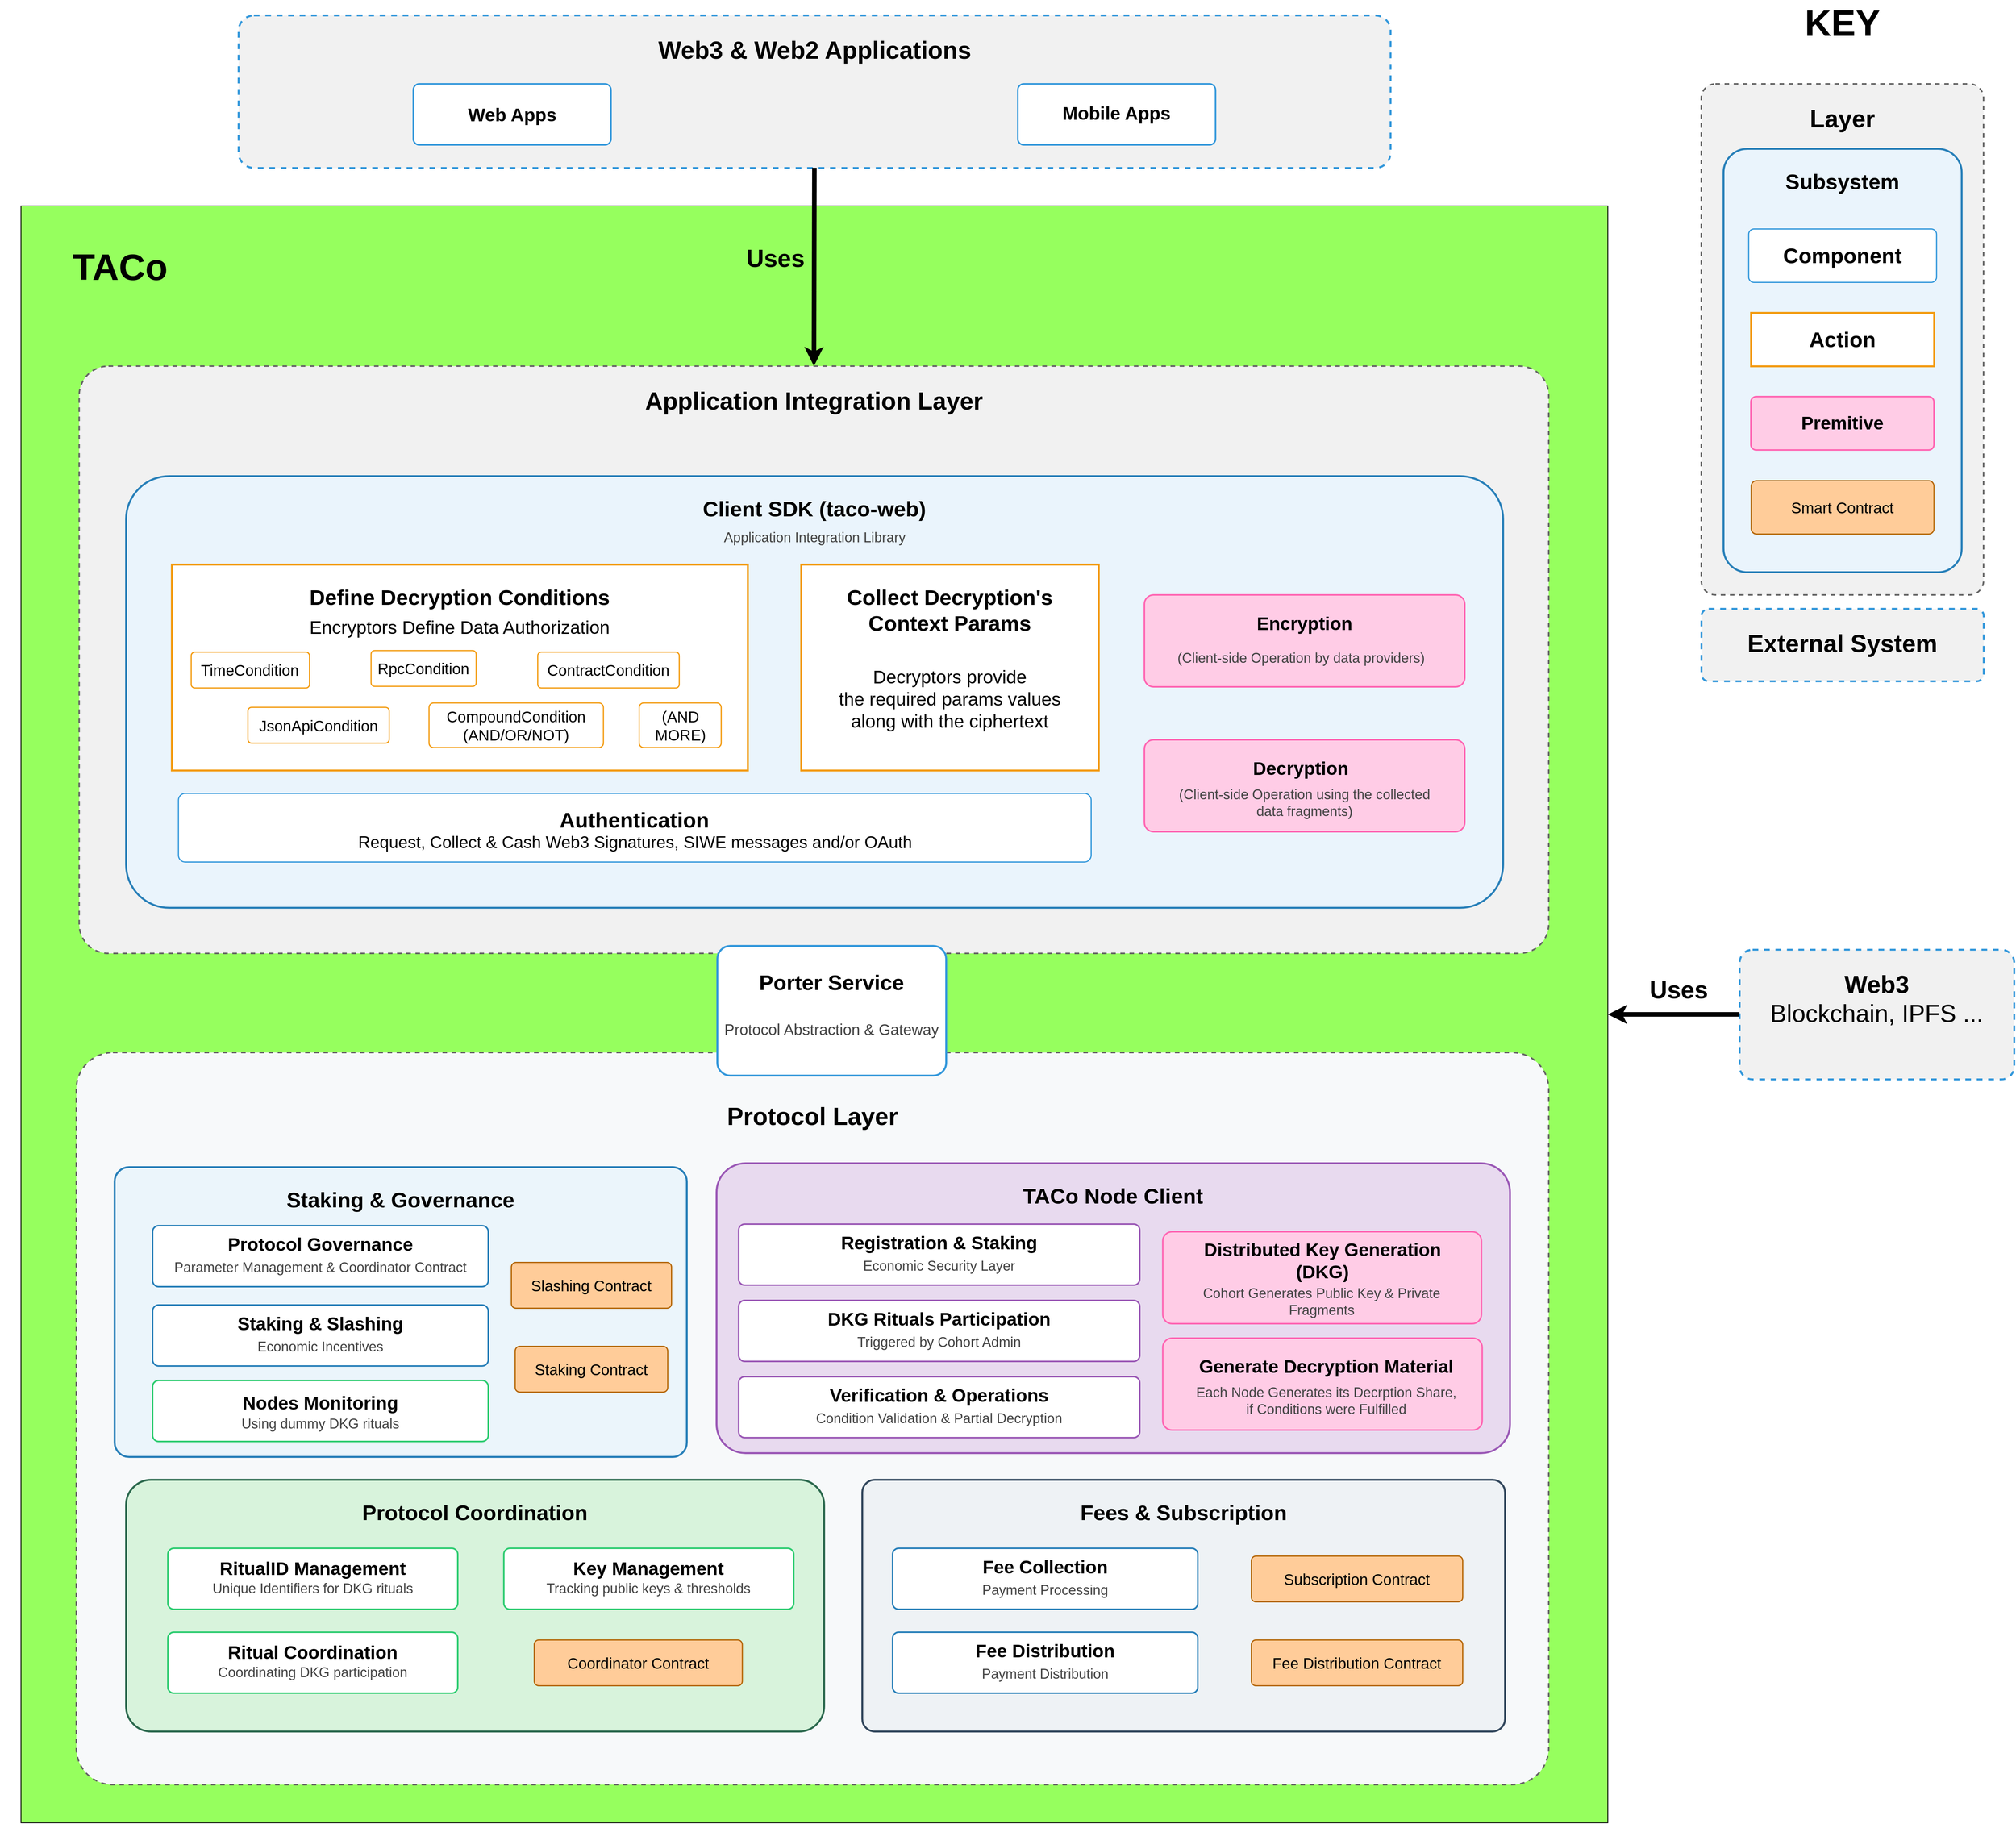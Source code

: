 <mxfile>
    <diagram id="taco-components-diagram" name="TACo Components Diagram" data-diagram-type="architecture" data-diagram-version="1.0">
        <mxGraphModel dx="2810" dy="2334" grid="1" gridSize="10" guides="1" tooltips="1" connect="1" arrows="1" fold="1" page="1" pageScale="1" pageWidth="2300" pageHeight="2600" background="#FFFFFF" math="0" shadow="0">
            <root>
                <mxCell id="0"/>
                <mxCell id="1" parent="0"/>
                <mxCell id="main-container" value="" style="rounded=0;whiteSpace=wrap;html=1;fillColor=#96FF5E;" parent="1" vertex="1" data-component-type="container" data-component-name="main-container">
                    <mxGeometry x="327.5" y="310" width="2080" height="2120" as="geometry"/>
                </mxCell>
                <mxCell id="application-domain" value="Application Integration Layer" style="rounded=1;whiteSpace=wrap;html=1;fillColor=#f1f1f1;strokeColor=#666666;strokeWidth=2;dashed=1;arcSize=5;fontSize=32;fontStyle=1;align=center;verticalAlign=top;spacingTop=20;fontColor=#000000;" parent="1" vertex="1" data-component-type="layer" data-layer-name="application-integration">
                    <mxGeometry x="403.75" y="520" width="1926.25" height="770" as="geometry"/>
                </mxCell>
                <mxCell id="114" value="" style="group" parent="1" vertex="1" connectable="0">
                    <mxGeometry x="465" y="664" width="1805" height="566" as="geometry"/>
                </mxCell>
                <mxCell id="client-sdk" value="Client SDK (taco-web)" style="rounded=1;whiteSpace=wrap;html=1;fillColor=#eaf4fc;strokeColor=#2980b9;strokeWidth=2.5;arcSize=10;fontSize=28;fontStyle=1;align=center;verticalAlign=top;spacingTop=20;fontColor=#000000;" parent="114" vertex="1" data-component-type="subsystem" data-component-name="client-sdk">
                    <mxGeometry width="1805" height="566" as="geometry"/>
                </mxCell>
                <mxCell id="client-sdk-desc" value="Application Integration Library" style="text;html=1;strokeColor=none;fillColor=none;align=center;verticalAlign=middle;whiteSpace=wrap;rounded=0;fontSize=18;fontColor=#444444;" parent="114" vertex="1">
                    <mxGeometry x="632.5" y="66" width="540" height="30" as="geometry"/>
                </mxCell>
                <mxCell id="title" value="TACo" style="text;html=1;strokeColor=none;fillColor=none;align=center;verticalAlign=middle;whiteSpace=wrap;rounded=0;fontSize=48;fontColor=#000000;fontStyle=1" parent="1" vertex="1">
                    <mxGeometry x="300" y="340" width="315" height="100" as="geometry"/>
                </mxCell>
                <mxCell id="protocol-domain" value="&lt;br&gt;Protocol Layer" style="rounded=1;whiteSpace=wrap;html=1;fillColor=#f7f9fa;strokeColor=#666666;strokeWidth=2;dashed=1;arcSize=5;fontSize=32;fontStyle=1;align=center;verticalAlign=top;spacingTop=20;fontColor=#000000;" parent="1" vertex="1" data-component-type="layer" data-layer-name="protocol">
                    <mxGeometry x="400" y="1420" width="1930" height="960" as="geometry"/>
                </mxCell>
                <mxCell id="protocol-coordination" value="Protocol Coordination" style="rounded=1;whiteSpace=wrap;html=1;fillColor=#d8f3dc;strokeColor=#2d6a4f;strokeWidth=2.5;arcSize=10;fontSize=28;fontStyle=1;align=center;verticalAlign=top;spacingTop=20;fontColor=#000000;" parent="1" vertex="1" data-component-type="subsystem" data-component-name="protocol-coordination">
                    <mxGeometry x="465" y="1980" width="915" height="330" as="geometry"/>
                </mxCell>
                <mxCell id="coordinator-contract" value="Coordinator Contract" style="rounded=1;whiteSpace=wrap;html=1;fillColor=#FFCC99;strokeColor=#b46504;strokeWidth=1.5;arcSize=10;fontSize=20;align=center;fontColor=#000000;" parent="1" vertex="1" data-component-type="smart-contract" data-component-name="coordinator-contract">
                    <mxGeometry x="1000" y="2190" width="272.78" height="60" as="geometry"/>
                </mxCell>
                <mxCell id="3" value="" style="group" parent="1" vertex="1" connectable="0">
                    <mxGeometry x="612.5" y="60" width="1510" height="200" as="geometry"/>
                </mxCell>
                <mxCell id="app-integration" value="Web3 &amp;amp; Web2 Applications" style="rounded=1;whiteSpace=wrap;html=1;fillColor=#f1f1f1;strokeColor=#3498db;strokeWidth=2.5;arcSize=10;fontSize=32;fontStyle=1;align=center;verticalAlign=top;spacingTop=20;fontColor=#000000;dashed=1;" parent="3" vertex="1" data-component-type="external-system" data-component-name="web-applications">
                    <mxGeometry width="1510.0" height="200" as="geometry"/>
                </mxCell>
                <mxCell id="web-apps-box" value="" style="rounded=1;whiteSpace=wrap;html=1;fillColor=#ffffff;strokeColor=#3498db;strokeWidth=2;arcSize=10;" parent="3" vertex="1">
                    <mxGeometry x="229.241" y="90" width="259.142" height="80" as="geometry"/>
                </mxCell>
                <mxCell id="web-apps-title" value="Web Apps" style="text;html=1;strokeColor=none;fillColor=none;align=center;verticalAlign=middle;whiteSpace=wrap;rounded=0;fontSize=24;fontStyle=1;fontColor=#000000;" parent="3" vertex="1">
                    <mxGeometry x="229.241" y="116" width="259.142" height="30" as="geometry"/>
                </mxCell>
                <mxCell id="mobile-apps-box" value="" style="rounded=1;whiteSpace=wrap;html=1;fillColor=#ffffff;strokeColor=#3498db;strokeWidth=2;arcSize=10;" parent="3" vertex="1">
                    <mxGeometry x="1021.617" y="90" width="259.142" height="80" as="geometry"/>
                </mxCell>
                <mxCell id="mobile-apps-title" value="Mobile Apps" style="text;html=1;strokeColor=none;fillColor=none;align=center;verticalAlign=middle;whiteSpace=wrap;rounded=0;fontSize=24;fontStyle=1;fontColor=#000000;" parent="3" vertex="1">
                    <mxGeometry x="1021.617" y="114" width="259.142" height="30" as="geometry"/>
                </mxCell>
                <mxCell id="19" value="" style="group" parent="1" vertex="1" connectable="0">
                    <mxGeometry x="525" y="780" width="755" height="270" as="geometry"/>
                </mxCell>
                <mxCell id="24" value="" style="group" parent="19" vertex="1" connectable="0">
                    <mxGeometry width="754.994" height="270" as="geometry"/>
                </mxCell>
                <mxCell id="access-control" value="Define Decryption Conditions" style="rounded=0;whiteSpace=wrap;html=1;fillColor=#ffffff;strokeColor=#f39c12;strokeWidth=2.5;arcSize=10;fontSize=28;fontStyle=1;align=center;verticalAlign=top;spacingTop=20;fontColor=#000000;" parent="24" vertex="1" data-component-type="action" data-component-name="define-decryption-conditions">
                    <mxGeometry width="754.991" height="270" as="geometry"/>
                </mxCell>
                <mxCell id="authorization-title" value="Encryptors Define Data Authorization" style="text;html=1;strokeColor=none;fillColor=none;align=center;verticalAlign=middle;whiteSpace=wrap;rounded=0;fontSize=24;fontStyle=0;fontColor=#000000;" parent="24" vertex="1">
                    <mxGeometry x="159.072" y="67.04" width="436.855" height="31.3" as="geometry"/>
                </mxCell>
                <mxCell id="time-condition" value="TimeCondition" style="rounded=1;whiteSpace=wrap;html=1;fillColor=#ffffff;strokeColor=#f39c12;strokeWidth=1.5;arcSize=10;fontSize=20;align=center;fontColor=#000000;" parent="24" vertex="1">
                    <mxGeometry x="25.366" y="114.783" width="155.074" height="46.957" as="geometry"/>
                </mxCell>
                <mxCell id="rpc-condition" value="RpcCondition" style="rounded=1;whiteSpace=wrap;html=1;fillColor=#ffffff;strokeColor=#f39c12;strokeWidth=1.5;arcSize=10;fontSize=20;align=center;fontColor=#000000;" parent="24" vertex="1">
                    <mxGeometry x="261.164" y="112.696" width="137.704" height="46.957" as="geometry"/>
                </mxCell>
                <mxCell id="contract-condition" value="ContractCondition" style="rounded=1;whiteSpace=wrap;html=1;fillColor=#ffffff;strokeColor=#f39c12;strokeWidth=1.5;arcSize=10;fontSize=20;align=center;fontColor=#000000;" parent="24" vertex="1">
                    <mxGeometry x="479.591" y="114.783" width="185.493" height="46.957" as="geometry"/>
                </mxCell>
                <mxCell id="json-condition" value="JsonApiCondition" style="rounded=1;whiteSpace=wrap;html=1;fillColor=#ffffff;strokeColor=#f39c12;strokeWidth=1.5;arcSize=10;fontSize=20;align=center;fontColor=#000000;" parent="24" vertex="1">
                    <mxGeometry x="99.717" y="187.131" width="185.189" height="46.957" as="geometry"/>
                </mxCell>
                <mxCell id="compound-condition" value="CompoundCondition (AND/OR/NOT)" style="rounded=1;whiteSpace=wrap;html=1;fillColor=#ffffff;strokeColor=#f39c12;strokeWidth=1.5;arcSize=10;fontSize=20;align=center;fontColor=#000000;" parent="24" vertex="1">
                    <mxGeometry x="337.137" y="181.391" width="228.532" height="58.435" as="geometry"/>
                </mxCell>
                <mxCell id="more-conditions" value="(AND MORE)" style="rounded=1;whiteSpace=wrap;html=1;fillColor=#ffffff;strokeColor=#f39c12;strokeWidth=1.5;arcSize=10;fontSize=20;align=center;fontColor=#000000;" parent="24" vertex="1">
                    <mxGeometry x="612.544" y="181.391" width="107.547" height="58.435" as="geometry"/>
                </mxCell>
                <mxCell id="20" value="" style="group" parent="1" vertex="1" connectable="0">
                    <mxGeometry x="533.62" y="1080" width="1196.38" height="90" as="geometry"/>
                </mxCell>
                <mxCell id="authentication-component" value="" style="rounded=1;whiteSpace=wrap;html=1;fillColor=#ffffff;strokeColor=#3498db;strokeWidth=1.5;arcSize=10;" parent="20" vertex="1" data-component-type="component" data-component-name="authentication">
                    <mxGeometry width="1196.38" height="90" as="geometry"/>
                </mxCell>
                <mxCell id="web3-signatures-title" value="Authentication" style="text;html=1;strokeColor=none;fillColor=none;align=center;verticalAlign=middle;whiteSpace=wrap;rounded=0;fontSize=28;fontStyle=1;fontColor=#000000;" parent="20" vertex="1">
                    <mxGeometry x="230.655" y="20" width="735.186" height="30" as="geometry"/>
                </mxCell>
                <mxCell id="web3-signatures-desc" value="Request, Collect &amp;amp; Cash Web3 Signatures, SIWE messages and/or OAuth" style="text;html=1;strokeColor=none;fillColor=none;align=center;verticalAlign=middle;whiteSpace=wrap;rounded=0;fontSize=22;fontColor=#000000;fontStyle=0" parent="20" vertex="1">
                    <mxGeometry x="87.991" y="50" width="1020.687" height="30" as="geometry"/>
                </mxCell>
                <mxCell id="30" style="edgeStyle=none;html=1;exitX=0.5;exitY=1;exitDx=0;exitDy=0;entryX=0.5;entryY=0;entryDx=0;entryDy=0;strokeColor=#000000;strokeWidth=6;startArrow=none;startFill=0;endArrow=classic;endFill=1;endWidth=44;startWidth=44;labelBorderColor=none;labelBackgroundColor=default;fontColor=default;" parent="1" source="app-integration" target="application-domain" edge="1">
                    <mxGeometry relative="1" as="geometry"/>
                </mxCell>
                <mxCell id="33" value="&lt;span style=&quot;color: rgb(0, 0, 0); font-size: 32px; font-weight: 700;&quot;&gt;Uses&lt;/span&gt;" style="edgeLabel;html=1;align=center;verticalAlign=middle;resizable=0;points=[];labelBackgroundColor=none;" parent="30" vertex="1" connectable="0">
                    <mxGeometry x="-0.259" y="-4" relative="1" as="geometry">
                        <mxPoint x="-48" y="22" as="offset"/>
                    </mxGeometry>
                </mxCell>
                <mxCell id="web3-external-system" value="Web3&lt;br&gt;&lt;span style=&quot;font-weight: normal;&quot;&gt;Blockchain, IPFS ...&lt;/span&gt;" style="rounded=1;whiteSpace=wrap;html=1;fillColor=#f1f1f1;strokeColor=#3498db;strokeWidth=2.5;arcSize=10;fontSize=32;fontStyle=1;align=center;verticalAlign=top;spacingTop=20;fontColor=#000000;dashed=1;" parent="1" vertex="1" data-component-type="external-system" data-component-name="web3">
                    <mxGeometry x="2580" y="1285" width="360" height="170" as="geometry"/>
                </mxCell>
                <mxCell id="34" style="edgeStyle=none;html=1;strokeColor=#000000;strokeWidth=6;startArrow=none;startFill=0;endArrow=classic;endFill=1;endWidth=44;startWidth=44;labelBorderColor=default;labelBackgroundColor=#FFFFFF;exitX=0;exitY=0.5;exitDx=0;exitDy=0;" parent="1" source="web3-external-system" target="main-container" edge="1">
                    <mxGeometry relative="1" as="geometry">
                        <mxPoint x="2610" y="1537" as="sourcePoint"/>
                        <mxPoint x="2610" y="1751" as="targetPoint"/>
                    </mxGeometry>
                </mxCell>
                <mxCell id="35" value="&lt;span style=&quot;color: rgb(0, 0, 0); font-size: 32px; font-weight: 700;&quot;&gt;Uses&lt;/span&gt;" style="edgeLabel;html=1;align=center;verticalAlign=middle;resizable=0;points=[];labelBorderColor=none;spacingTop=0;spacing=10;labelBackgroundColor=none;" parent="34" vertex="1" connectable="0">
                    <mxGeometry x="-0.259" y="-4" relative="1" as="geometry">
                        <mxPoint x="-16" y="-28" as="offset"/>
                    </mxGeometry>
                </mxCell>
                <mxCell id="52" value="" style="group;fillColor=#FFCCE6;strokeColor=#FF66B3;fontSize=24;verticalAlign=middle;fontColor=#000000;rounded=1;strokeWidth=2;arcSize=10;" parent="1" vertex="1" connectable="0">
                    <mxGeometry x="1800" y="820" width="420" height="120.47" as="geometry"/>
                </mxCell>
                <mxCell id="encryption-primitive-title" value="Encryption" style="text;html=1;strokeColor=none;fillColor=none;align=center;verticalAlign=middle;whiteSpace=wrap;rounded=0;fontSize=24;fontStyle=1;fontColor=#000000;" parent="52" vertex="1" data-component-type="primitive-title" data-primitive-name="encryption">
                    <mxGeometry x="28" y="15.26" width="364" height="44.975" as="geometry"/>
                </mxCell>
                <mxCell id="55" value="(Client-side Operation by data providers)" style="text;html=1;strokeColor=none;fillColor=none;align=center;verticalAlign=middle;whiteSpace=wrap;rounded=0;fontSize=18;fontColor=#444444;" parent="52" vertex="1">
                    <mxGeometry x="28" y="60.235" width="354.667" height="44.975" as="geometry"/>
                </mxCell>
                <mxCell id="88" value="" style="group" parent="1" vertex="1" connectable="0">
                    <mxGeometry x="2529.995" y="40" width="370" height="893" as="geometry"/>
                </mxCell>
                <mxCell id="68" value="KEY" style="text;html=1;strokeColor=none;fillColor=none;align=center;verticalAlign=middle;whiteSpace=wrap;rounded=0;fontSize=48;fontColor=#000000;fontStyle=1" parent="88" vertex="1">
                    <mxGeometry x="30" width="310" height="60" as="geometry"/>
                </mxCell>
                <mxCell id="85" value="Layer" style="rounded=1;whiteSpace=wrap;html=1;fillColor=#f1f1f1;strokeColor=#666666;strokeWidth=2;dashed=1;arcSize=5;fontSize=32;fontStyle=1;align=center;verticalAlign=top;spacingTop=20;fontColor=#000000;" parent="88" vertex="1">
                    <mxGeometry y="110" width="370" height="670" as="geometry"/>
                </mxCell>
                <mxCell id="83" value="External System" style="rounded=1;whiteSpace=wrap;html=1;fillColor=#f1f1f1;strokeColor=#3498db;strokeWidth=2.5;arcSize=10;fontSize=32;fontStyle=1;align=center;verticalAlign=top;spacingTop=20;fontColor=#000000;dashed=1;" parent="88" vertex="1">
                    <mxGeometry y="798" width="370" height="95" as="geometry"/>
                </mxCell>
                <mxCell id="74" value="Subsystem" style="rounded=1;whiteSpace=wrap;html=1;fillColor=#eaf4fc;strokeColor=#2980b9;strokeWidth=2.5;arcSize=10;fontSize=28;fontStyle=1;align=center;verticalAlign=top;spacingTop=20;fontColor=#000000;" parent="88" vertex="1">
                    <mxGeometry x="28.89" y="195" width="312.22" height="555" as="geometry"/>
                </mxCell>
                <mxCell id="73" value="Smart Contract" style="rounded=1;whiteSpace=wrap;html=1;fillColor=#FFCC99;strokeColor=#b46504;strokeWidth=1.5;arcSize=10;fontSize=20;align=center;fontColor=#000000;" parent="88" vertex="1">
                    <mxGeometry x="65.22" y="630" width="239.56" height="70" as="geometry"/>
                </mxCell>
                <mxCell id="70" value="&lt;span style=&quot;color: rgb(0, 0, 0); font-size: 24px; font-weight: 700;&quot;&gt;Premitive&lt;/span&gt;" style="rounded=1;whiteSpace=wrap;html=1;fillColor=#FFCCE6;strokeColor=#FF66B3;strokeWidth=2;arcSize=10;fontSize=24;fontColor=#000000;" parent="88" vertex="1">
                    <mxGeometry x="65" y="520" width="240" height="70" as="geometry"/>
                </mxCell>
                <mxCell id="75" value="Action" style="rounded=0;whiteSpace=wrap;html=1;fillColor=#ffffff;strokeColor=#f39c12;strokeWidth=2.5;arcSize=10;fontSize=28;fontStyle=1;align=center;verticalAlign=middle;spacingTop=0;fontColor=#000000;horizontal=1;" parent="88" vertex="1">
                    <mxGeometry x="65" y="410" width="240" height="70" as="geometry"/>
                </mxCell>
                <mxCell id="76" value="" style="group;verticalAlign=middle;whiteSpace=wrap;" parent="88" vertex="1" connectable="0">
                    <mxGeometry x="58.89" y="300" width="252.22" height="70" as="geometry"/>
                </mxCell>
                <mxCell id="77" value="&lt;span style=&quot;color: rgb(0, 0, 0); font-size: 28px; font-weight: 700;&quot;&gt;Component&lt;/span&gt;" style="rounded=1;whiteSpace=wrap;html=1;fillColor=#ffffff;strokeColor=#3498db;strokeWidth=1.5;arcSize=10;" parent="76" vertex="1">
                    <mxGeometry x="2.978" width="246.265" height="70" as="geometry"/>
                </mxCell>
                <mxCell id="89" value="" style="group" parent="1" vertex="1" connectable="0">
                    <mxGeometry x="1240" y="1280" width="300" height="170" as="geometry"/>
                </mxCell>
                <mxCell id="porter-service" value="" style="rounded=1;whiteSpace=wrap;html=1;fillColor=#ffffff;strokeColor=#3498db;strokeWidth=2.5;arcSize=10;" parent="89" vertex="1" data-component-type="component" data-component-name="porter-service">
                    <mxGeometry width="300" height="170" as="geometry"/>
                </mxCell>
                <mxCell id="porter-service-title" value="Porter Service" style="text;html=1;strokeColor=none;fillColor=none;align=center;verticalAlign=middle;whiteSpace=wrap;rounded=0;fontSize=28;fontStyle=1;fontColor=#000000;" parent="89" vertex="1">
                    <mxGeometry y="24" width="300" height="48" as="geometry"/>
                </mxCell>
                <mxCell id="porter-service-desc" value="Protocol Abstraction &amp; Gateway" style="text;html=1;strokeColor=none;fillColor=none;align=center;verticalAlign=middle;whiteSpace=wrap;rounded=0;fontSize=20;fontColor=#444444;" parent="89" vertex="1">
                    <mxGeometry y="85" width="300" height="48" as="geometry"/>
                </mxCell>
                <mxCell id="96" value="" style="group" parent="1" vertex="1" connectable="0">
                    <mxGeometry x="520" y="2180" width="380" height="80" as="geometry"/>
                </mxCell>
                <mxCell id="ritual-coordination" value="" style="rounded=1;whiteSpace=wrap;html=1;fillColor=#ffffff;strokeColor=#2ecc71;strokeWidth=2;arcSize=10;" parent="96" vertex="1">
                    <mxGeometry width="380.0" height="80" as="geometry"/>
                </mxCell>
                <mxCell id="ritual-coordination-title" value="Ritual Coordination" style="text;html=1;strokeColor=none;fillColor=none;align=center;verticalAlign=middle;whiteSpace=wrap;rounded=0;fontSize=24;fontStyle=1;fontColor=#000000;" parent="96" vertex="1">
                    <mxGeometry x="16.005" y="13.333" width="347.989" height="26.667" as="geometry"/>
                </mxCell>
                <mxCell id="ritual-coordination-desc" value="Coordinating DKG participation" style="text;html=1;strokeColor=none;fillColor=none;align=center;verticalAlign=middle;whiteSpace=wrap;rounded=0;fontSize=18;fontColor=#444444;" parent="96" vertex="1">
                    <mxGeometry x="22.223" y="40" width="335.553" height="26.667" as="geometry"/>
                </mxCell>
                <mxCell id="97" value="" style="group" parent="1" vertex="1" connectable="0">
                    <mxGeometry x="960.39" y="2070" width="380" height="80" as="geometry"/>
                </mxCell>
                <mxCell id="key-management" value="" style="rounded=1;whiteSpace=wrap;html=1;fillColor=#ffffff;strokeColor=#2ecc71;strokeWidth=2;arcSize=10;" parent="97" vertex="1">
                    <mxGeometry width="380.0" height="80" as="geometry"/>
                </mxCell>
                <mxCell id="key-management-title" value="Key Management" style="text;html=1;strokeColor=none;fillColor=none;align=center;verticalAlign=middle;whiteSpace=wrap;rounded=0;fontSize=24;fontStyle=1;fontColor=#000000;" parent="97" vertex="1">
                    <mxGeometry y="13.333" width="380.0" height="26.667" as="geometry"/>
                </mxCell>
                <mxCell id="key-management-desc" value="Tracking public keys &amp; thresholds" style="text;html=1;strokeColor=none;fillColor=none;align=center;verticalAlign=middle;whiteSpace=wrap;rounded=0;fontSize=18;fontColor=#444444;" parent="97" vertex="1">
                    <mxGeometry y="40" width="380.0" height="26.667" as="geometry"/>
                </mxCell>
                <mxCell id="98" value="" style="group" parent="1" vertex="1" connectable="0">
                    <mxGeometry x="520" y="2070" width="380" height="80" as="geometry"/>
                </mxCell>
                <mxCell id="ritual-id" value="" style="rounded=1;whiteSpace=wrap;html=1;fillColor=#ffffff;strokeColor=#2ecc71;strokeWidth=2;arcSize=10;" parent="98" vertex="1">
                    <mxGeometry width="380.0" height="80" as="geometry"/>
                </mxCell>
                <mxCell id="ritual-id-title" value="RitualID Management" style="text;html=1;strokeColor=none;fillColor=none;align=center;verticalAlign=middle;whiteSpace=wrap;rounded=0;fontSize=24;fontStyle=1;fontColor=#000000;" parent="98" vertex="1">
                    <mxGeometry y="13.333" width="380.0" height="26.667" as="geometry"/>
                </mxCell>
                <mxCell id="ritual-id-desc" value="Unique Identifiers for DKG rituals" style="text;html=1;strokeColor=none;fillColor=none;align=center;verticalAlign=middle;whiteSpace=wrap;rounded=0;fontSize=18;fontColor=#444444;" parent="98" vertex="1">
                    <mxGeometry y="40" width="380.0" height="26.667" as="geometry"/>
                </mxCell>
                <mxCell id="governance-economics" value="Staking &amp;amp; Governance" style="rounded=1;whiteSpace=wrap;html=1;fillColor=#ebf5fb;strokeColor=#2980b9;strokeWidth=2.5;arcSize=5;fontSize=28;fontStyle=1;align=center;verticalAlign=top;spacingTop=20;fontColor=#000000;" parent="1" vertex="1" data-component-type="subsystem" data-component-name="staking-governance">
                    <mxGeometry x="450" y="1570" width="750" height="380" as="geometry"/>
                </mxCell>
                <mxCell id="staking-contract" value="Staking Contract" style="rounded=1;whiteSpace=wrap;html=1;fillColor=#FFCC99;strokeColor=#b46504;strokeWidth=1.5;arcSize=10;fontSize=20;align=center;fontColor=#000000;" parent="1" vertex="1">
                    <mxGeometry x="975" y="1805" width="200" height="60" as="geometry"/>
                </mxCell>
                <mxCell id="65" value="Slashing Contract" style="rounded=1;whiteSpace=wrap;html=1;fillColor=#FFCC99;strokeColor=#b46504;strokeWidth=1.5;arcSize=10;fontSize=20;align=center;fontColor=#000000;" parent="1" vertex="1">
                    <mxGeometry x="970" y="1695" width="210" height="60" as="geometry"/>
                </mxCell>
                <mxCell id="90" value="" style="group" parent="1" vertex="1" connectable="0">
                    <mxGeometry x="500" y="1647" width="440" height="80" as="geometry"/>
                </mxCell>
                <mxCell id="protocol-governance" value="" style="rounded=1;whiteSpace=wrap;html=1;fillColor=#ffffff;strokeColor=#2980b9;strokeWidth=2;arcSize=10;" parent="90" vertex="1">
                    <mxGeometry width="440" height="80" as="geometry"/>
                </mxCell>
                <mxCell id="protocol-governance-title" value="Protocol Governance" style="text;html=1;strokeColor=none;fillColor=none;align=center;verticalAlign=middle;whiteSpace=wrap;rounded=0;fontSize=24;fontStyle=1;fontColor=#000000;" parent="90" vertex="1">
                    <mxGeometry x="28.0" y="10" width="384" height="30" as="geometry"/>
                </mxCell>
                <mxCell id="protocol-governance-desc" value="Parameter Management &amp; Coordinator Contract" style="text;html=1;strokeColor=none;fillColor=none;align=center;verticalAlign=middle;whiteSpace=wrap;rounded=0;fontSize=18;fontColor=#444444;" parent="90" vertex="1">
                    <mxGeometry x="24" y="40" width="392.0" height="30" as="geometry"/>
                </mxCell>
                <mxCell id="60" value="" style="group" parent="1" vertex="1" connectable="0">
                    <mxGeometry x="500" y="1850" width="440" height="90" as="geometry"/>
                </mxCell>
                <mxCell id="93" value="" style="group" parent="60" vertex="1" connectable="0">
                    <mxGeometry x="-2.842e-14" width="440" height="80" as="geometry"/>
                </mxCell>
                <mxCell id="node-monitoring" value="" style="rounded=1;whiteSpace=wrap;html=1;fillColor=#ffffff;strokeColor=#2ecc71;strokeWidth=2;arcSize=10;" parent="93" vertex="1">
                    <mxGeometry width="440.0" height="80" as="geometry"/>
                </mxCell>
                <mxCell id="node-monitoring-title" value="Nodes Monitoring" style="text;html=1;strokeColor=none;fillColor=none;align=center;verticalAlign=middle;whiteSpace=wrap;rounded=0;fontSize=24;fontStyle=1;fontColor=#000000;" parent="93" vertex="1">
                    <mxGeometry y="15" width="440.0" height="30" as="geometry"/>
                </mxCell>
                <mxCell id="node-monitoring-desc" value="Using dummy DKG rituals" style="text;html=1;strokeColor=none;fillColor=none;align=center;verticalAlign=middle;whiteSpace=wrap;rounded=0;fontSize=18;fontColor=#444444;" parent="93" vertex="1">
                    <mxGeometry y="42" width="440.0" height="30" as="geometry"/>
                </mxCell>
                <mxCell id="95" value="" style="group" parent="1" vertex="1" connectable="0">
                    <mxGeometry x="500" y="1751" width="440" height="80" as="geometry"/>
                </mxCell>
                <mxCell id="staking-slashing" value="" style="rounded=1;whiteSpace=wrap;html=1;fillColor=#ffffff;strokeColor=#2980b9;strokeWidth=2;arcSize=10;" parent="95" vertex="1">
                    <mxGeometry width="440" height="80" as="geometry"/>
                </mxCell>
                <mxCell id="staking-slashing-title" value="Staking &amp; Slashing" style="text;html=1;strokeColor=none;fillColor=none;align=center;verticalAlign=middle;whiteSpace=wrap;rounded=0;fontSize=24;fontStyle=1;fontColor=#000000;" parent="95" vertex="1">
                    <mxGeometry x="15" y="10" width="410" height="30" as="geometry"/>
                </mxCell>
                <mxCell id="staking-slashing-desc" value="Economic Incentives" style="text;html=1;strokeColor=none;fillColor=none;align=center;verticalAlign=middle;whiteSpace=wrap;rounded=0;fontSize=18;fontColor=#444444;" parent="95" vertex="1">
                    <mxGeometry x="15" y="40" width="410" height="30" as="geometry"/>
                </mxCell>
                <mxCell id="110" value="" style="group" parent="1" vertex="1" connectable="0">
                    <mxGeometry x="1800" y="1010" width="420" height="120.47" as="geometry"/>
                </mxCell>
                <mxCell id="56" value="" style="group;fillColor=#FFCCE6;strokeColor=#FF66B3;gradientColor=none;strokeWidth=2;fontSize=24;verticalAlign=middle;fontColor=#000000;rounded=1;arcSize=10;container=0;" parent="110" vertex="1" connectable="0">
                    <mxGeometry width="420" height="120.47" as="geometry"/>
                </mxCell>
                <mxCell id="58" value="Decryption" style="text;html=1;strokeColor=none;fillColor=none;align=center;verticalAlign=middle;whiteSpace=wrap;rounded=0;fontSize=24;fontStyle=1;fontColor=#000000;" parent="110" vertex="1">
                    <mxGeometry x="37.333" y="15.26" width="336" height="44.975" as="geometry"/>
                </mxCell>
                <mxCell id="59" value="(Client-side Operation using the collected data fragments)" style="text;html=1;strokeColor=none;fillColor=none;align=center;verticalAlign=middle;whiteSpace=wrap;rounded=0;fontSize=18;fontColor=#444444;" parent="110" vertex="1">
                    <mxGeometry x="28" y="60.235" width="364" height="44.975" as="geometry"/>
                </mxCell>
                <mxCell id="111" value="" style="group" parent="1" vertex="1" connectable="0">
                    <mxGeometry x="1239" y="1565" width="1040" height="380" as="geometry"/>
                </mxCell>
                <mxCell id="node-infrastructure" value="TACo Node Client" style="rounded=1;whiteSpace=wrap;html=1;fillColor=#e8daef;strokeColor=#9b59b6;strokeWidth=2.5;arcSize=10;fontSize=28;fontStyle=1;align=center;verticalAlign=top;spacingTop=20;fontColor=#000000;" parent="111" vertex="1" data-component-type="subsystem" data-component-name="taco-node-client">
                    <mxGeometry width="1040" height="380" as="geometry"/>
                </mxCell>
                <mxCell id="node-participation" value="" style="rounded=1;whiteSpace=wrap;html=1;fillColor=#ffffff;strokeColor=#9b59b6;strokeWidth=2;arcSize=10;" parent="111" vertex="1">
                    <mxGeometry x="29.209" y="80" width="525.764" height="80" as="geometry"/>
                </mxCell>
                <mxCell id="node-participation-title" value="Registration &amp; Staking" style="text;html=1;strokeColor=none;fillColor=none;align=center;verticalAlign=middle;whiteSpace=wrap;rounded=0;fontSize=24;fontStyle=1;fontColor=#000000;" parent="111" vertex="1">
                    <mxGeometry x="29.209" y="90" width="525.764" height="30" as="geometry"/>
                </mxCell>
                <mxCell id="node-participation-desc" value="Economic Security Layer" style="text;html=1;strokeColor=none;fillColor=none;align=center;verticalAlign=middle;whiteSpace=wrap;rounded=0;fontSize=18;fontColor=#444444;" parent="111" vertex="1">
                    <mxGeometry x="29.209" y="120" width="525.764" height="30" as="geometry"/>
                </mxCell>
                <mxCell id="cohort-organization" value="" style="rounded=1;whiteSpace=wrap;html=1;fillColor=#ffffff;strokeColor=#9b59b6;strokeWidth=2;arcSize=10;" parent="111" vertex="1">
                    <mxGeometry x="29.209" y="180" width="525.764" height="80" as="geometry"/>
                </mxCell>
                <mxCell id="cohort-organization-title" value="DKG Rituals Participation" style="text;html=1;strokeColor=none;fillColor=none;align=center;verticalAlign=middle;whiteSpace=wrap;rounded=0;fontSize=24;fontStyle=1;fontColor=#000000;" parent="111" vertex="1">
                    <mxGeometry x="29.209" y="190" width="525.764" height="30" as="geometry"/>
                </mxCell>
                <mxCell id="cohort-organization-desc" value="Triggered by Cohort Admin" style="text;html=1;strokeColor=none;fillColor=none;align=center;verticalAlign=middle;whiteSpace=wrap;rounded=0;fontSize=18;fontColor=#444444;" parent="111" vertex="1">
                    <mxGeometry x="29.209" y="220" width="525.764" height="30" as="geometry"/>
                </mxCell>
                <mxCell id="verification-operations" value="" style="rounded=1;whiteSpace=wrap;html=1;fillColor=#ffffff;strokeColor=#9b59b6;strokeWidth=2;arcSize=10;" parent="111" vertex="1">
                    <mxGeometry x="29.209" y="280" width="525.764" height="80" as="geometry"/>
                </mxCell>
                <mxCell id="verification-operations-title" value="Verification &amp; Operations" style="text;html=1;strokeColor=none;fillColor=none;align=center;verticalAlign=middle;whiteSpace=wrap;rounded=0;fontSize=24;fontStyle=1;fontColor=#000000;" parent="111" vertex="1">
                    <mxGeometry x="29.209" y="290" width="525.764" height="30" as="geometry"/>
                </mxCell>
                <mxCell id="verification-operations-desc" value="Condition Validation &amp; Partial Decryption" style="text;html=1;strokeColor=none;fillColor=none;align=center;verticalAlign=middle;whiteSpace=wrap;rounded=0;fontSize=18;fontColor=#444444;" parent="111" vertex="1">
                    <mxGeometry x="29.209" y="320" width="525.764" height="30" as="geometry"/>
                </mxCell>
                <mxCell id="61" value="" style="group" parent="111" vertex="1" connectable="0">
                    <mxGeometry x="585.155" y="90" width="417.69" height="120.47" as="geometry"/>
                </mxCell>
                <mxCell id="dkg-primitive" value="" style="rounded=1;whiteSpace=wrap;html=1;fillColor=#FFCCE6;strokeColor=#FF66B3;strokeWidth=2;arcSize=10;fontSize=24;align=center;fontColor=#000000;" parent="61" vertex="1" data-component-type="primitive" data-primitive-name="dkg">
                    <mxGeometry width="417.69" height="120.47" as="geometry"/>
                </mxCell>
                <mxCell id="dkg-title" value="Distributed Key Generation (DKG)" style="text;html=1;strokeColor=none;fillColor=none;align=center;verticalAlign=middle;whiteSpace=wrap;rounded=0;fontSize=24;fontStyle=1;fontColor=#000000;" parent="61" vertex="1">
                    <mxGeometry x="19.029" y="15.06" width="380.583" height="45.18" as="geometry"/>
                </mxCell>
                <mxCell id="dkg-desc" value="Cohort Generates Public Key &amp; Private Fragments" style="text;html=1;strokeColor=none;fillColor=none;align=center;verticalAlign=middle;whiteSpace=wrap;rounded=0;fontSize=18;fontColor=#444444;" parent="61" vertex="1">
                    <mxGeometry x="11.231" y="74.258" width="395.237" height="36.141" as="geometry"/>
                </mxCell>
                <mxCell id="109" value="" style="group" parent="111" vertex="1" connectable="0">
                    <mxGeometry x="585.155" y="229.531" width="418.664" height="120.47" as="geometry"/>
                </mxCell>
                <mxCell id="threshold-schemes-primitive" value="" style="rounded=1;whiteSpace=wrap;html=1;fillColor=#FFCCE6;strokeColor=#FF66B3;strokeWidth=2;arcSize=10;" parent="109" vertex="1" data-component-type="primitive" data-primitive-name="threshold-schemes">
                    <mxGeometry width="418.664" height="120.47" as="geometry"/>
                </mxCell>
                <mxCell id="threshold-schemes-title" value="Generate Decryption Material" style="text;html=1;strokeColor=none;fillColor=none;align=center;verticalAlign=middle;whiteSpace=wrap;rounded=0;fontSize=24;fontStyle=1;fontColor=#000000;" parent="109" vertex="1">
                    <mxGeometry x="15.13" y="15.26" width="399.191" height="44.98" as="geometry"/>
                </mxCell>
                <mxCell id="threshold-schemes-desc" value="Each Node Generates its Decrption Share, if Conditions were Fulfilled" style="text;html=1;strokeColor=none;fillColor=none;align=center;verticalAlign=middle;whiteSpace=wrap;rounded=0;fontSize=18;fontColor=#444444;" parent="109" vertex="1">
                    <mxGeometry x="40.0" y="60.24" width="349.45" height="44.98" as="geometry"/>
                </mxCell>
                <mxCell id="112" value="" style="group" parent="1" vertex="1" connectable="0">
                    <mxGeometry x="1350" y="780" width="390" height="270" as="geometry"/>
                </mxCell>
                <mxCell id="collect-decryption-params" value="Collect Decryption's&lt;br&gt;Context Params" style="rounded=0;whiteSpace=wrap;html=1;fillColor=#ffffff;strokeColor=#f39c12;strokeWidth=2.5;arcSize=10;fontSize=28;fontStyle=1;align=center;verticalAlign=top;spacingTop=20;fontColor=#000000;" parent="112" vertex="1" data-component-type="action" data-component-name="collect-decryption-params">
                    <mxGeometry width="390" height="270" as="geometry"/>
                </mxCell>
                <mxCell id="28" value="Decryptors provide &lt;br&gt;the required params values &lt;br&gt;along with the ciphertext" style="text;html=1;strokeColor=none;fillColor=none;align=center;verticalAlign=middle;whiteSpace=wrap;rounded=0;fontSize=24;fontStyle=0;fontColor=#000000;" parent="112" vertex="1">
                    <mxGeometry x="11.25" y="123" width="367.5" height="107" as="geometry"/>
                </mxCell>
                <mxCell id="113" value="" style="group" parent="1" vertex="1" connectable="0">
                    <mxGeometry x="1430" y="1980" width="842.5" height="330" as="geometry"/>
                </mxCell>
                <mxCell id="blockchain-integration" value="Fees &amp;amp; Subscription" style="rounded=1;whiteSpace=wrap;html=1;fillColor=#eef2f5;strokeColor=#34495e;strokeWidth=2.5;arcSize=5;fontSize=28;fontStyle=1;align=center;verticalAlign=top;spacingTop=20;fontColor=#000000;" parent="113" vertex="1" data-component-type="subsystem" data-component-name="fees-subscription">
                    <mxGeometry width="842.5" height="330" as="geometry"/>
                </mxCell>
                <mxCell id="fee-contract" value="Fee Distribution Contract" style="rounded=1;whiteSpace=wrap;html=1;fillColor=#FFCC99;strokeColor=#B46504;strokeWidth=1.5;arcSize=10;fontSize=20;align=center;fontColor=#000000;" parent="113" vertex="1">
                    <mxGeometry x="510" y="210" width="277.06" height="60" as="geometry"/>
                </mxCell>
                <mxCell id="67" value="Subscription Contract" style="rounded=1;whiteSpace=wrap;html=1;fillColor=#FFCC99;strokeColor=#B46504;strokeWidth=1.5;arcSize=10;fontSize=20;align=center;fontColor=#000000;" parent="113" vertex="1">
                    <mxGeometry x="510" y="100" width="277.06" height="60" as="geometry"/>
                </mxCell>
                <mxCell id="100" value="" style="group" parent="113" vertex="1" connectable="0">
                    <mxGeometry x="40" y="90" width="400" height="80" as="geometry"/>
                </mxCell>
                <mxCell id="fee-collection" value="" style="rounded=1;whiteSpace=wrap;html=1;fillColor=#ffffff;strokeColor=#2980b9;strokeWidth=2;arcSize=10;" parent="100" vertex="1">
                    <mxGeometry width="400" height="80" as="geometry"/>
                </mxCell>
                <mxCell id="fee-collection-title" value="Fee Collection" style="text;html=1;strokeColor=none;fillColor=none;align=center;verticalAlign=middle;whiteSpace=wrap;rounded=0;fontSize=24;fontStyle=1;fontColor=#000000;" parent="100" vertex="1">
                    <mxGeometry y="10" width="400" height="30" as="geometry"/>
                </mxCell>
                <mxCell id="fee-collection-desc" value="Payment Processing" style="text;html=1;strokeColor=none;fillColor=none;align=center;verticalAlign=middle;whiteSpace=wrap;rounded=0;fontSize=18;fontColor=#444444;" parent="100" vertex="1">
                    <mxGeometry y="40" width="400" height="30" as="geometry"/>
                </mxCell>
                <mxCell id="101" value="" style="group" parent="113" vertex="1" connectable="0">
                    <mxGeometry x="40" y="200" width="400" height="80" as="geometry"/>
                </mxCell>
                <mxCell id="102" value="" style="rounded=1;whiteSpace=wrap;html=1;fillColor=#ffffff;strokeColor=#2980b9;strokeWidth=2;arcSize=10;" parent="101" vertex="1">
                    <mxGeometry width="400" height="80" as="geometry"/>
                </mxCell>
                <mxCell id="103" value="Fee Distribution" style="text;html=1;strokeColor=none;fillColor=none;align=center;verticalAlign=middle;whiteSpace=wrap;rounded=0;fontSize=24;fontStyle=1;fontColor=#000000;" parent="101" vertex="1">
                    <mxGeometry y="10" width="400" height="30" as="geometry"/>
                </mxCell>
                <mxCell id="104" value="Payment Distribution" style="text;html=1;strokeColor=none;fillColor=none;align=center;verticalAlign=middle;whiteSpace=wrap;rounded=0;fontSize=18;fontColor=#444444;" parent="101" vertex="1">
                    <mxGeometry y="40" width="400" height="30" as="geometry"/>
                </mxCell>
            </root>
        </mxGraphModel>
    </diagram>
</mxfile>